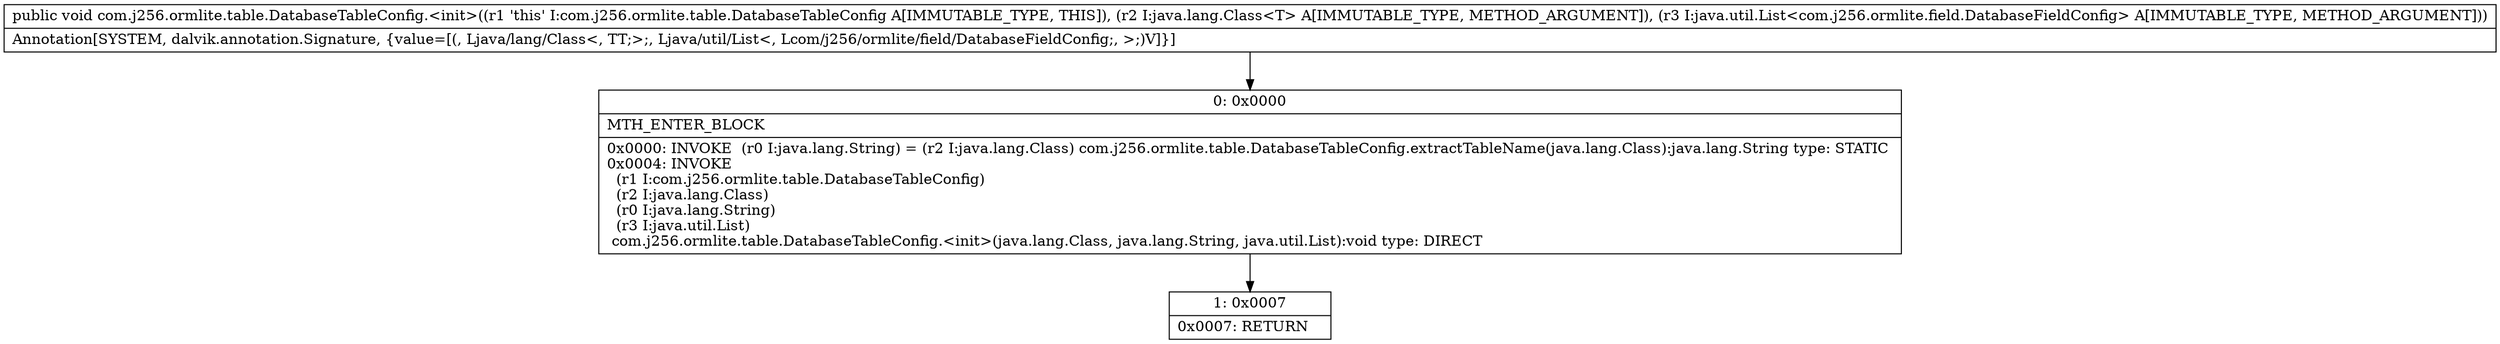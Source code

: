 digraph "CFG forcom.j256.ormlite.table.DatabaseTableConfig.\<init\>(Ljava\/lang\/Class;Ljava\/util\/List;)V" {
Node_0 [shape=record,label="{0\:\ 0x0000|MTH_ENTER_BLOCK\l|0x0000: INVOKE  (r0 I:java.lang.String) = (r2 I:java.lang.Class) com.j256.ormlite.table.DatabaseTableConfig.extractTableName(java.lang.Class):java.lang.String type: STATIC \l0x0004: INVOKE  \l  (r1 I:com.j256.ormlite.table.DatabaseTableConfig)\l  (r2 I:java.lang.Class)\l  (r0 I:java.lang.String)\l  (r3 I:java.util.List)\l com.j256.ormlite.table.DatabaseTableConfig.\<init\>(java.lang.Class, java.lang.String, java.util.List):void type: DIRECT \l}"];
Node_1 [shape=record,label="{1\:\ 0x0007|0x0007: RETURN   \l}"];
MethodNode[shape=record,label="{public void com.j256.ormlite.table.DatabaseTableConfig.\<init\>((r1 'this' I:com.j256.ormlite.table.DatabaseTableConfig A[IMMUTABLE_TYPE, THIS]), (r2 I:java.lang.Class\<T\> A[IMMUTABLE_TYPE, METHOD_ARGUMENT]), (r3 I:java.util.List\<com.j256.ormlite.field.DatabaseFieldConfig\> A[IMMUTABLE_TYPE, METHOD_ARGUMENT]))  | Annotation[SYSTEM, dalvik.annotation.Signature, \{value=[(, Ljava\/lang\/Class\<, TT;\>;, Ljava\/util\/List\<, Lcom\/j256\/ormlite\/field\/DatabaseFieldConfig;, \>;)V]\}]\l}"];
MethodNode -> Node_0;
Node_0 -> Node_1;
}

